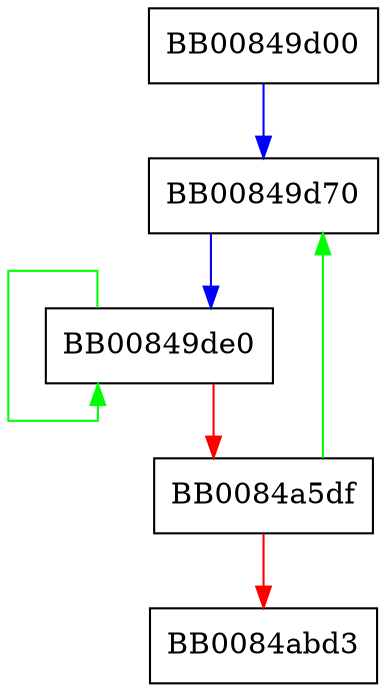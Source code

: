 digraph sha256_block_data_order_avx {
  node [shape="box"];
  graph [splines=ortho];
  BB00849d00 -> BB00849d70 [color="blue"];
  BB00849d70 -> BB00849de0 [color="blue"];
  BB00849de0 -> BB00849de0 [color="green"];
  BB00849de0 -> BB0084a5df [color="red"];
  BB0084a5df -> BB00849d70 [color="green"];
  BB0084a5df -> BB0084abd3 [color="red"];
}